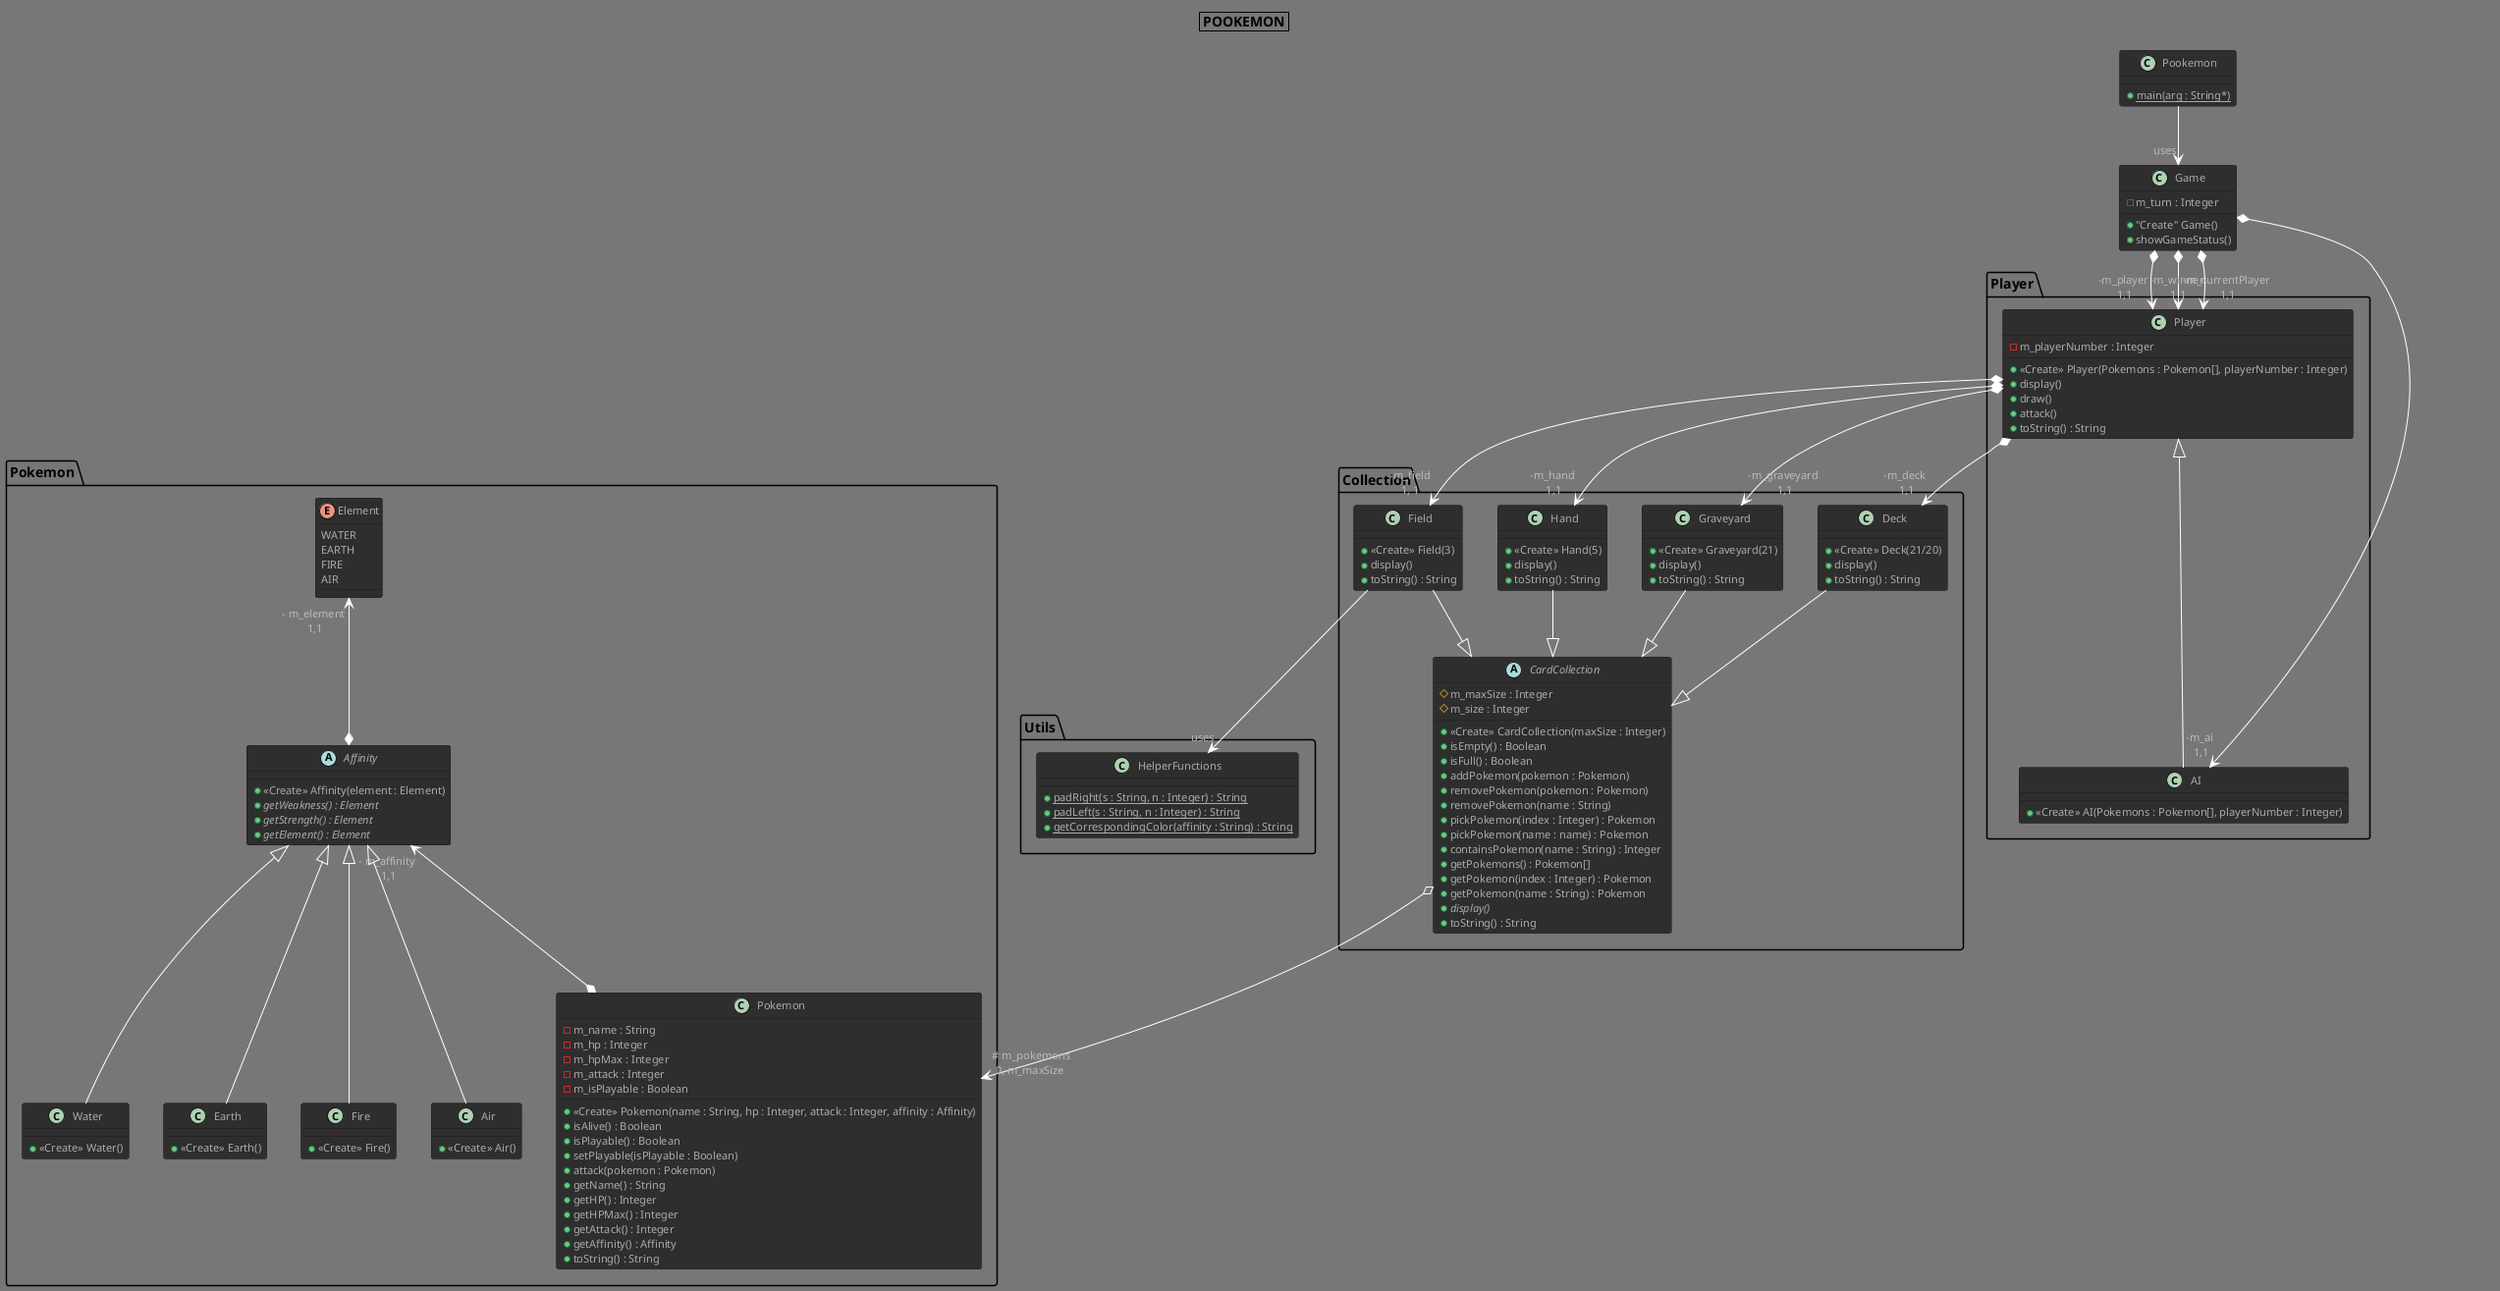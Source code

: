 @startuml POOKEMON
!theme reddress-darkgreen
title | POOKEMON |
top to bottom direction

package Collection
{
    abstract class CardCollection
    {
        # m_maxSize : Integer
        # m_size : Integer
        + <<Create>> CardCollection(maxSize : Integer)
        + isEmpty() : Boolean
        + isFull() : Boolean
        + addPokemon(pokemon : Pokemon)
        + removePokemon(pokemon : Pokemon)
        + removePokemon(name : String)
        + pickPokemon(index : Integer) : Pokemon
        + pickPokemon(name : name) : Pokemon
        + containsPokemon(name : String) : Integer
        + getPokemons() : Pokemon[]
        + getPokemon(index : Integer) : Pokemon
        + getPokemon(name : String) : Pokemon
        + {abstract}display()
        + toString() : String
    }
    class Deck
    {
        + <<Create>> Deck(21/20)
        + display()
        + toString() : String
    }

    class Field
    {
        + <<Create>> Field(3)
        + display()
        + toString() : String
    }

    class Graveyard
    {
        + <<Create>> Graveyard(21)
        + display()
        + toString() : String
    }

    class Hand
    {
        + <<Create>> Hand(5)
        + display()
        + toString() : String
    }
}
' Heritage
Deck --|> CardCollection
Field --|> CardCollection
Graveyard --|> CardCollection
Hand --|> CardCollection

' Agrégations
CardCollection o--> " # m_pokemons\n0, m_maxSize" Pokemon.Pokemon

package Player
{
    class Player
    {
        - m_playerNumber : Integer
        + <<Create>> Player(Pokemons : Pokemon[], playerNumber : Integer)
        + display()
        + draw()
        + attack()
        + toString() : String
    }

    class AI
    {
        + <<Create>> AI(Pokemons : Pokemon[], playerNumber : Integer)
    }
}

Player.Player *--> "-m_field\n1, 1" Collection.Field
Player.Player *--> "-m_graveyard\n 1,1" Collection.Graveyard
Player.Player *--> "-m_deck\n 1,1" Collection.Deck
Player.Player *--> "-m_hand\n 1,1" Collection.Hand

AI --up-|> Player.Player

package Pokemon
{
    class Pokemon
    {
       - m_name : String
       - m_hp : Integer
       - m_hpMax : Integer
       - m_attack : Integer
       - m_isPlayable : Boolean
       + <<Create>> Pokemon(name : String, hp : Integer, attack : Integer, affinity : Affinity)
       + isAlive() : Boolean
       + isPlayable() : Boolean
       + setPlayable(isPlayable : Boolean)
       + attack(pokemon : Pokemon)
       + getName() : String
       + getHP() : Integer
       + getHPMax() : Integer
       + getAttack() : Integer
       + getAffinity() : Affinity
       + toString() : String
    }

    enum Element
    {
        WATER
        EARTH
        FIRE
        AIR
    }

    abstract class Affinity
    {
        + <<Create>> Affinity(element : Element)
        +{abstract} getWeakness() : Element
        +{abstract} getStrength() : Element
        +{abstract} getElement() : Element
    }
    class Water
    {
        + <<Create>> Water()
    }
    class Earth
    {
        + <<Create>> Earth()
    }
    class Fire
    {
        + <<Create>> Fire()
    }
    class Air
    {
        + <<Create>> Air()
    }
}
Pokemon.Element "- m_element\n 1,1"  <--* Pokemon.Affinity
Pokemon.Affinity "- m_affinity\n 1,1" <--* Pokemon.Pokemon
Pokemon.Affinity <|-- Pokemon.Water
Pokemon.Affinity <|-- Pokemon.Earth
Pokemon.Affinity <|-- Pokemon.Fire
Pokemon.Affinity <|-- Pokemon.Air
package Utils
{
    class HelperFunctions
    {
        +{static}padRight(s : String, n : Integer) : String
        +{static}padLeft(s : String, n : Integer) : String
        +{static}getCorrespondingColor(affinity : String) : String
    }
}

class Game
{
    - m_turn : Integer
    + "Create" Game()
    + showGameStatus()
}

Game *--> "-m_player\n 1,1" Player.Player
Game *--> "-m_ai\n 1,1" Player.AI
Game *--> "-m_currentPlayer\n 1,1" Player.Player
Game *--> "-m_winner\n 1,1" Player.Player

class Pookemon
{
    +{static}main(arg : String*)
}

Pookemon --> "uses" Game
Field --> "uses" Utils.HelperFunctions

@enduml
